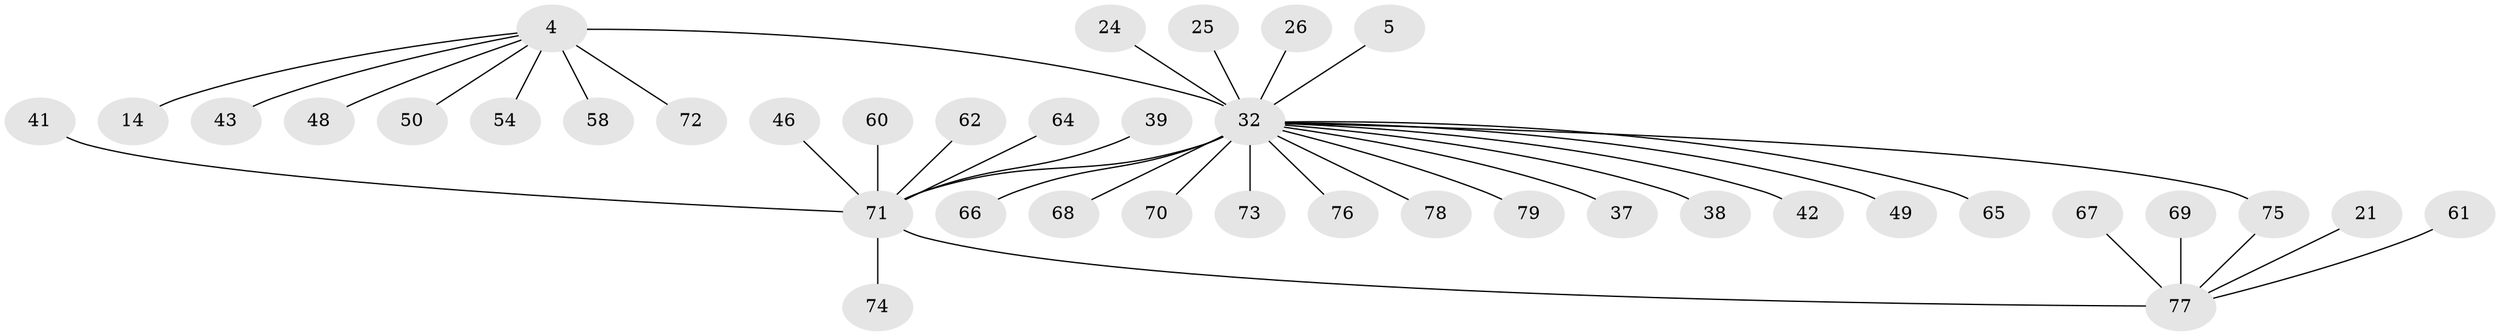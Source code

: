 // original degree distribution, {15: 0.012658227848101266, 10: 0.012658227848101266, 6: 0.0379746835443038, 1: 0.5189873417721519, 8: 0.012658227848101266, 4: 0.05063291139240506, 2: 0.27848101265822783, 3: 0.0759493670886076}
// Generated by graph-tools (version 1.1) at 2025/48/03/09/25 04:48:23]
// undirected, 39 vertices, 39 edges
graph export_dot {
graph [start="1"]
  node [color=gray90,style=filled];
  4 [super="+3"];
  5;
  14;
  21;
  24;
  25;
  26;
  32 [super="+6+8+11+1"];
  37 [super="+27"];
  38;
  39;
  41;
  42;
  43 [super="+16"];
  46;
  48;
  49;
  50;
  54;
  58 [super="+19"];
  60;
  61 [super="+28"];
  62;
  64 [super="+63"];
  65;
  66 [super="+56"];
  67;
  68;
  69;
  70 [super="+53"];
  71 [super="+23+59"];
  72;
  73;
  74;
  75 [super="+47"];
  76 [super="+15"];
  77 [super="+9+29"];
  78;
  79 [super="+57"];
  4 -- 14;
  4 -- 50;
  4 -- 48;
  4 -- 54;
  4 -- 72;
  4 -- 32 [weight=3];
  4 -- 43;
  4 -- 58;
  5 -- 32;
  21 -- 77;
  24 -- 32;
  25 -- 32;
  26 -- 32;
  32 -- 78;
  32 -- 38;
  32 -- 49;
  32 -- 65;
  32 -- 68;
  32 -- 71 [weight=4];
  32 -- 73;
  32 -- 42;
  32 -- 76;
  32 -- 75;
  32 -- 37;
  32 -- 70;
  32 -- 66;
  32 -- 79;
  39 -- 71;
  41 -- 71;
  46 -- 71;
  60 -- 71;
  61 -- 77;
  62 -- 71;
  64 -- 71;
  67 -- 77;
  69 -- 77;
  71 -- 74;
  71 -- 77 [weight=2];
  75 -- 77;
}
